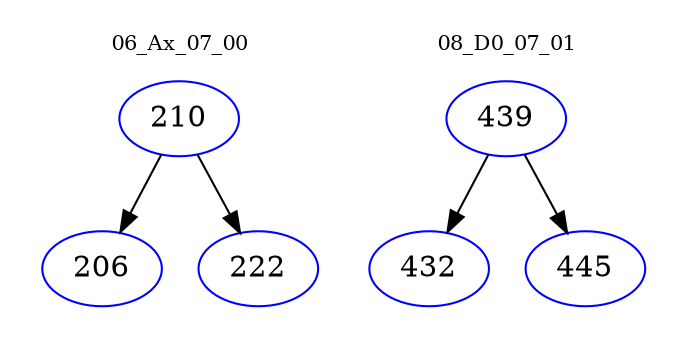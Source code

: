 digraph{
subgraph cluster_0 {
color = white
label = "06_Ax_07_00";
fontsize=10;
T0_210 [label="210", color="blue"]
T0_210 -> T0_206 [color="black"]
T0_206 [label="206", color="blue"]
T0_210 -> T0_222 [color="black"]
T0_222 [label="222", color="blue"]
}
subgraph cluster_1 {
color = white
label = "08_D0_07_01";
fontsize=10;
T1_439 [label="439", color="blue"]
T1_439 -> T1_432 [color="black"]
T1_432 [label="432", color="blue"]
T1_439 -> T1_445 [color="black"]
T1_445 [label="445", color="blue"]
}
}
